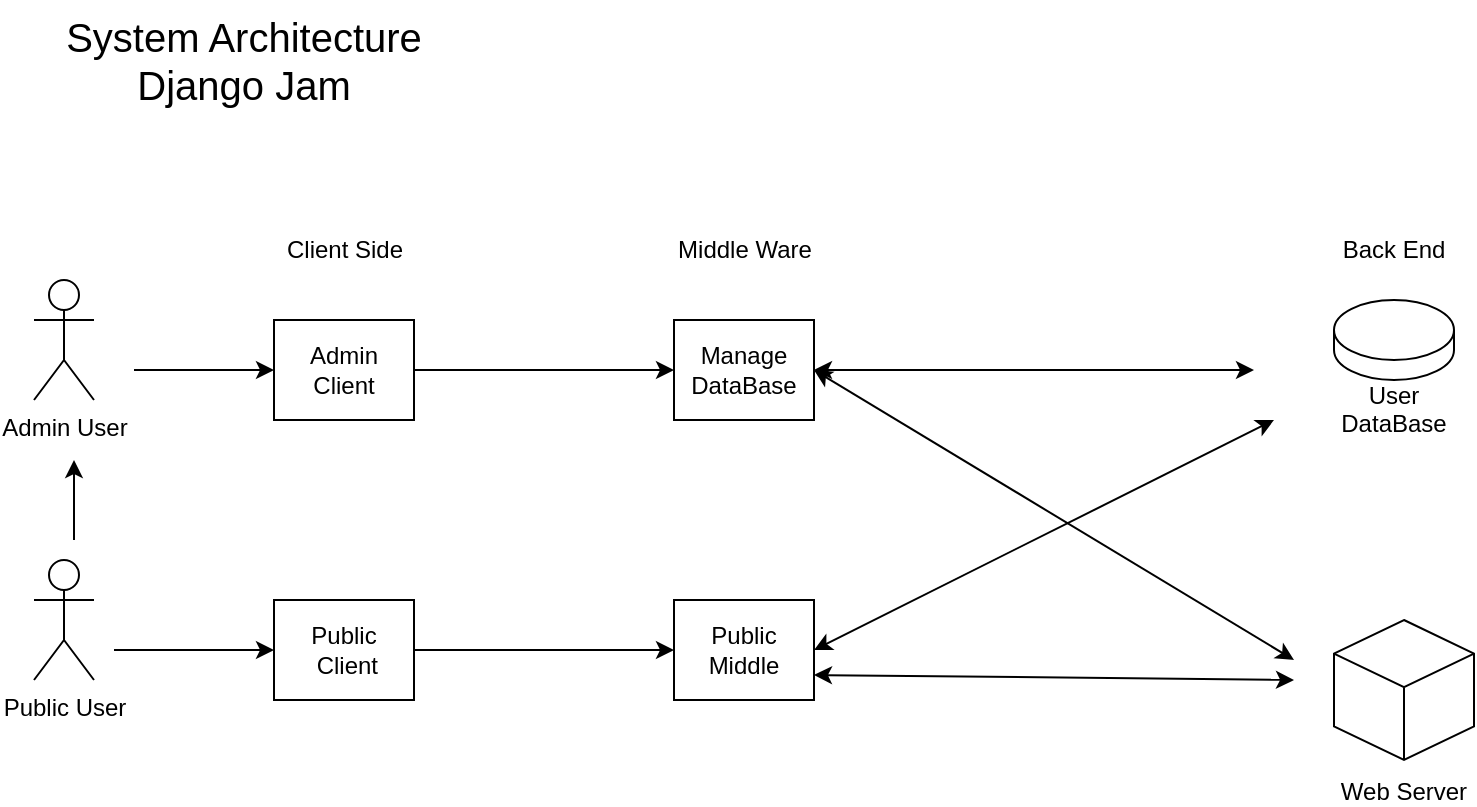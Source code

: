 <mxfile version="23.1.5" type="github">
  <diagram name="Page-1" id="p-BYOA4yDSi4gFtBQyE3">
    <mxGraphModel dx="880" dy="476" grid="1" gridSize="10" guides="1" tooltips="1" connect="1" arrows="1" fold="1" page="1" pageScale="1" pageWidth="827" pageHeight="1169" math="0" shadow="0">
      <root>
        <mxCell id="0" />
        <mxCell id="1" parent="0" />
        <mxCell id="HTBEHK6J-pBRNWYHVBWt-15" value="Public User" style="shape=umlActor;verticalLabelPosition=bottom;verticalAlign=top;html=1;outlineConnect=0;" parent="1" vertex="1">
          <mxGeometry x="50" y="320" width="30" height="60" as="geometry" />
        </mxCell>
        <mxCell id="HTBEHK6J-pBRNWYHVBWt-18" value="Admin User" style="shape=umlActor;verticalLabelPosition=bottom;verticalAlign=top;html=1;outlineConnect=0;" parent="1" vertex="1">
          <mxGeometry x="50" y="180" width="30" height="60" as="geometry" />
        </mxCell>
        <mxCell id="HTBEHK6J-pBRNWYHVBWt-19" value="&lt;br&gt;&lt;br&gt;&lt;br&gt;&lt;br&gt;&lt;br&gt;&lt;br&gt;&lt;br&gt;Web Server" style="html=1;whiteSpace=wrap;shape=isoCube2;backgroundOutline=1;isoAngle=15;" parent="1" vertex="1">
          <mxGeometry x="700" y="350" width="70" height="70" as="geometry" />
        </mxCell>
        <mxCell id="HTBEHK6J-pBRNWYHVBWt-24" value="&lt;br&gt;&lt;br&gt;&lt;br&gt;User DataBase" style="shape=cylinder3;whiteSpace=wrap;html=1;boundedLbl=1;backgroundOutline=1;size=15;" parent="1" vertex="1">
          <mxGeometry x="700" y="190" width="60" height="40" as="geometry" />
        </mxCell>
        <mxCell id="HTBEHK6J-pBRNWYHVBWt-27" value="" style="endArrow=classic;html=1;rounded=0;entryX=0;entryY=0.5;entryDx=0;entryDy=0;" parent="1" target="P0ybTjMlhjdCHlfS4HSM-5" edge="1">
          <mxGeometry width="50" height="50" relative="1" as="geometry">
            <mxPoint x="90" y="365" as="sourcePoint" />
            <mxPoint x="190" y="370" as="targetPoint" />
          </mxGeometry>
        </mxCell>
        <mxCell id="HTBEHK6J-pBRNWYHVBWt-36" value="" style="endArrow=classic;startArrow=classic;html=1;rounded=0;exitX=1;exitY=0.5;exitDx=0;exitDy=0;" parent="1" source="HTBEHK6J-pBRNWYHVBWt-39" edge="1">
          <mxGeometry width="50" height="50" relative="1" as="geometry">
            <mxPoint x="540" y="370" as="sourcePoint" />
            <mxPoint x="680" y="370" as="targetPoint" />
          </mxGeometry>
        </mxCell>
        <mxCell id="HTBEHK6J-pBRNWYHVBWt-39" value="Manage DataBase" style="rounded=0;whiteSpace=wrap;html=1;" parent="1" vertex="1">
          <mxGeometry x="370" y="200" width="70" height="50" as="geometry" />
        </mxCell>
        <mxCell id="HTBEHK6J-pBRNWYHVBWt-40" value="" style="endArrow=classic;startArrow=classic;html=1;rounded=0;exitX=1;exitY=0.5;exitDx=0;exitDy=0;" parent="1" source="HTBEHK6J-pBRNWYHVBWt-39" edge="1">
          <mxGeometry width="50" height="50" relative="1" as="geometry">
            <mxPoint x="430" y="360" as="sourcePoint" />
            <mxPoint x="660" y="225" as="targetPoint" />
          </mxGeometry>
        </mxCell>
        <mxCell id="HTBEHK6J-pBRNWYHVBWt-42" value="" style="endArrow=classic;html=1;rounded=0;entryX=0;entryY=0.5;entryDx=0;entryDy=0;" parent="1" target="P0ybTjMlhjdCHlfS4HSM-3" edge="1">
          <mxGeometry width="50" height="50" relative="1" as="geometry">
            <mxPoint x="100" y="225" as="sourcePoint" />
            <mxPoint x="210" y="225" as="targetPoint" />
          </mxGeometry>
        </mxCell>
        <mxCell id="HTBEHK6J-pBRNWYHVBWt-69" value="System Architecture Django Jam" style="text;html=1;align=center;verticalAlign=middle;whiteSpace=wrap;rounded=0;fontSize=20;" parent="1" vertex="1">
          <mxGeometry x="40" y="40" width="230" height="60" as="geometry" />
        </mxCell>
        <mxCell id="P0ybTjMlhjdCHlfS4HSM-3" value="Admin Client" style="rounded=0;whiteSpace=wrap;html=1;" vertex="1" parent="1">
          <mxGeometry x="170" y="200" width="70" height="50" as="geometry" />
        </mxCell>
        <mxCell id="P0ybTjMlhjdCHlfS4HSM-4" value="" style="endArrow=classic;html=1;rounded=0;entryX=0;entryY=0.5;entryDx=0;entryDy=0;exitX=1;exitY=0.5;exitDx=0;exitDy=0;" edge="1" parent="1" source="P0ybTjMlhjdCHlfS4HSM-3" target="HTBEHK6J-pBRNWYHVBWt-39">
          <mxGeometry width="50" height="50" relative="1" as="geometry">
            <mxPoint x="280" y="224.5" as="sourcePoint" />
            <mxPoint x="390" y="224.5" as="targetPoint" />
          </mxGeometry>
        </mxCell>
        <mxCell id="P0ybTjMlhjdCHlfS4HSM-5" value="Public&lt;br&gt;&amp;nbsp;Client" style="rounded=0;whiteSpace=wrap;html=1;" vertex="1" parent="1">
          <mxGeometry x="170" y="340" width="70" height="50" as="geometry" />
        </mxCell>
        <mxCell id="P0ybTjMlhjdCHlfS4HSM-8" value="Client Side" style="text;html=1;align=center;verticalAlign=middle;whiteSpace=wrap;rounded=0;" vertex="1" parent="1">
          <mxGeometry x="152.5" y="150" width="105" height="30" as="geometry" />
        </mxCell>
        <mxCell id="P0ybTjMlhjdCHlfS4HSM-9" value="Middle Ware" style="text;html=1;align=center;verticalAlign=middle;whiteSpace=wrap;rounded=0;" vertex="1" parent="1">
          <mxGeometry x="362.5" y="150" width="85" height="30" as="geometry" />
        </mxCell>
        <mxCell id="P0ybTjMlhjdCHlfS4HSM-10" value="Back End" style="text;html=1;align=center;verticalAlign=middle;whiteSpace=wrap;rounded=0;" vertex="1" parent="1">
          <mxGeometry x="700" y="150" width="60" height="30" as="geometry" />
        </mxCell>
        <mxCell id="P0ybTjMlhjdCHlfS4HSM-12" value="" style="endArrow=classic;html=1;rounded=0;" edge="1" parent="1">
          <mxGeometry width="50" height="50" relative="1" as="geometry">
            <mxPoint x="70" y="310" as="sourcePoint" />
            <mxPoint x="70" y="270" as="targetPoint" />
          </mxGeometry>
        </mxCell>
        <mxCell id="P0ybTjMlhjdCHlfS4HSM-14" value="Public Middle" style="rounded=0;whiteSpace=wrap;html=1;" vertex="1" parent="1">
          <mxGeometry x="370" y="340" width="70" height="50" as="geometry" />
        </mxCell>
        <mxCell id="P0ybTjMlhjdCHlfS4HSM-15" value="" style="endArrow=classic;startArrow=classic;html=1;rounded=0;exitX=1;exitY=0.5;exitDx=0;exitDy=0;" edge="1" parent="1" source="P0ybTjMlhjdCHlfS4HSM-14">
          <mxGeometry width="50" height="50" relative="1" as="geometry">
            <mxPoint x="500" y="400" as="sourcePoint" />
            <mxPoint x="670" y="250" as="targetPoint" />
          </mxGeometry>
        </mxCell>
        <mxCell id="P0ybTjMlhjdCHlfS4HSM-16" value="" style="endArrow=classic;startArrow=classic;html=1;rounded=0;exitX=1;exitY=0.75;exitDx=0;exitDy=0;" edge="1" parent="1" source="P0ybTjMlhjdCHlfS4HSM-14">
          <mxGeometry width="50" height="50" relative="1" as="geometry">
            <mxPoint x="550" y="390" as="sourcePoint" />
            <mxPoint x="680" y="380" as="targetPoint" />
          </mxGeometry>
        </mxCell>
        <mxCell id="P0ybTjMlhjdCHlfS4HSM-18" value="" style="endArrow=classic;html=1;rounded=0;exitX=1;exitY=0.5;exitDx=0;exitDy=0;entryX=0;entryY=0.5;entryDx=0;entryDy=0;" edge="1" parent="1" source="P0ybTjMlhjdCHlfS4HSM-5" target="P0ybTjMlhjdCHlfS4HSM-14">
          <mxGeometry width="50" height="50" relative="1" as="geometry">
            <mxPoint x="270" y="440" as="sourcePoint" />
            <mxPoint x="320" y="390" as="targetPoint" />
          </mxGeometry>
        </mxCell>
      </root>
    </mxGraphModel>
  </diagram>
</mxfile>
